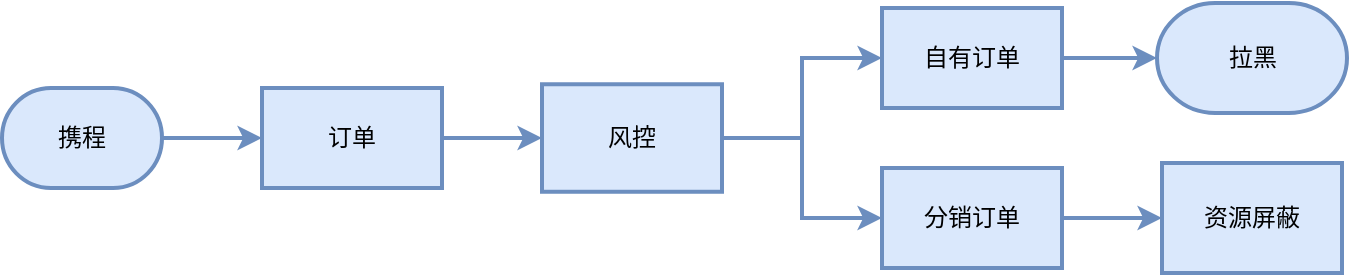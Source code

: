 <mxfile version="22.1.18" type="github">
  <diagram name="第 1 页" id="Jj0NIevVgaAMwE1xDEww">
    <mxGraphModel dx="1026" dy="650" grid="1" gridSize="10" guides="1" tooltips="1" connect="1" arrows="1" fold="1" page="1" pageScale="1" pageWidth="827" pageHeight="1169" math="0" shadow="0">
      <root>
        <mxCell id="0" />
        <mxCell id="1" parent="0" />
        <mxCell id="d-g-_hvjLPND25Uwl7-s-16" style="edgeStyle=orthogonalEdgeStyle;rounded=0;orthogonalLoop=1;jettySize=auto;html=1;exitX=1;exitY=0.5;exitDx=0;exitDy=0;exitPerimeter=0;entryX=0;entryY=0.5;entryDx=0;entryDy=0;strokeWidth=2;fillColor=#dae8fc;strokeColor=#6c8ebf;" edge="1" parent="1" source="d-g-_hvjLPND25Uwl7-s-2" target="d-g-_hvjLPND25Uwl7-s-4">
          <mxGeometry relative="1" as="geometry" />
        </mxCell>
        <mxCell id="d-g-_hvjLPND25Uwl7-s-2" value="携程" style="strokeWidth=2;html=1;shape=mxgraph.flowchart.terminator;whiteSpace=wrap;fillColor=#dae8fc;strokeColor=#6c8ebf;" vertex="1" parent="1">
          <mxGeometry x="130" y="110" width="80" height="50" as="geometry" />
        </mxCell>
        <mxCell id="d-g-_hvjLPND25Uwl7-s-10" style="edgeStyle=orthogonalEdgeStyle;rounded=0;orthogonalLoop=1;jettySize=auto;html=1;exitX=1;exitY=0.5;exitDx=0;exitDy=0;entryX=0;entryY=0.5;entryDx=0;entryDy=0;strokeWidth=2;fillColor=#dae8fc;strokeColor=#6c8ebf;" edge="1" parent="1" source="d-g-_hvjLPND25Uwl7-s-4" target="d-g-_hvjLPND25Uwl7-s-5">
          <mxGeometry relative="1" as="geometry" />
        </mxCell>
        <mxCell id="d-g-_hvjLPND25Uwl7-s-4" value="订单" style="rounded=0;whiteSpace=wrap;html=1;strokeWidth=2;fillColor=#dae8fc;strokeColor=#6c8ebf;" vertex="1" parent="1">
          <mxGeometry x="260" y="110" width="90" height="50" as="geometry" />
        </mxCell>
        <mxCell id="d-g-_hvjLPND25Uwl7-s-11" style="edgeStyle=orthogonalEdgeStyle;rounded=0;orthogonalLoop=1;jettySize=auto;html=1;exitX=1;exitY=0.5;exitDx=0;exitDy=0;entryX=0;entryY=0.5;entryDx=0;entryDy=0;strokeWidth=2;fillColor=#dae8fc;strokeColor=#6c8ebf;" edge="1" parent="1" source="d-g-_hvjLPND25Uwl7-s-5" target="d-g-_hvjLPND25Uwl7-s-6">
          <mxGeometry relative="1" as="geometry" />
        </mxCell>
        <mxCell id="d-g-_hvjLPND25Uwl7-s-12" style="edgeStyle=orthogonalEdgeStyle;rounded=0;orthogonalLoop=1;jettySize=auto;html=1;exitX=1;exitY=0.5;exitDx=0;exitDy=0;entryX=0;entryY=0.5;entryDx=0;entryDy=0;strokeWidth=2;fillColor=#dae8fc;strokeColor=#6c8ebf;" edge="1" parent="1" source="d-g-_hvjLPND25Uwl7-s-5" target="d-g-_hvjLPND25Uwl7-s-7">
          <mxGeometry relative="1" as="geometry" />
        </mxCell>
        <mxCell id="d-g-_hvjLPND25Uwl7-s-5" value="风控" style="rounded=0;whiteSpace=wrap;html=1;strokeWidth=2;fillColor=#dae8fc;strokeColor=#6c8ebf;" vertex="1" parent="1">
          <mxGeometry x="400" y="108.13" width="90" height="53.75" as="geometry" />
        </mxCell>
        <mxCell id="d-g-_hvjLPND25Uwl7-s-6" value="自有订单" style="rounded=0;whiteSpace=wrap;html=1;strokeWidth=2;fillColor=#dae8fc;strokeColor=#6c8ebf;" vertex="1" parent="1">
          <mxGeometry x="570" y="70" width="90" height="50" as="geometry" />
        </mxCell>
        <mxCell id="d-g-_hvjLPND25Uwl7-s-13" style="edgeStyle=orthogonalEdgeStyle;rounded=0;orthogonalLoop=1;jettySize=auto;html=1;exitX=1;exitY=0.5;exitDx=0;exitDy=0;entryX=0;entryY=0.5;entryDx=0;entryDy=0;strokeWidth=2;fillColor=#dae8fc;strokeColor=#6c8ebf;" edge="1" parent="1" source="d-g-_hvjLPND25Uwl7-s-7" target="d-g-_hvjLPND25Uwl7-s-9">
          <mxGeometry relative="1" as="geometry" />
        </mxCell>
        <mxCell id="d-g-_hvjLPND25Uwl7-s-7" value="分销订单" style="rounded=0;whiteSpace=wrap;html=1;strokeWidth=2;fillColor=#dae8fc;strokeColor=#6c8ebf;" vertex="1" parent="1">
          <mxGeometry x="570" y="150" width="90" height="50" as="geometry" />
        </mxCell>
        <mxCell id="d-g-_hvjLPND25Uwl7-s-8" value="拉黑" style="strokeWidth=2;html=1;shape=mxgraph.flowchart.terminator;whiteSpace=wrap;fillColor=#dae8fc;strokeColor=#6c8ebf;" vertex="1" parent="1">
          <mxGeometry x="707.5" y="67.5" width="95" height="55" as="geometry" />
        </mxCell>
        <mxCell id="d-g-_hvjLPND25Uwl7-s-9" value="资源屏蔽" style="rounded=0;whiteSpace=wrap;html=1;strokeWidth=2;fillColor=#dae8fc;strokeColor=#6c8ebf;" vertex="1" parent="1">
          <mxGeometry x="710" y="147.5" width="90" height="55" as="geometry" />
        </mxCell>
        <mxCell id="d-g-_hvjLPND25Uwl7-s-14" style="edgeStyle=orthogonalEdgeStyle;rounded=0;orthogonalLoop=1;jettySize=auto;html=1;exitX=1;exitY=0.5;exitDx=0;exitDy=0;entryX=0;entryY=0.5;entryDx=0;entryDy=0;entryPerimeter=0;strokeWidth=2;fillColor=#dae8fc;strokeColor=#6c8ebf;" edge="1" parent="1" source="d-g-_hvjLPND25Uwl7-s-6" target="d-g-_hvjLPND25Uwl7-s-8">
          <mxGeometry relative="1" as="geometry" />
        </mxCell>
      </root>
    </mxGraphModel>
  </diagram>
</mxfile>
